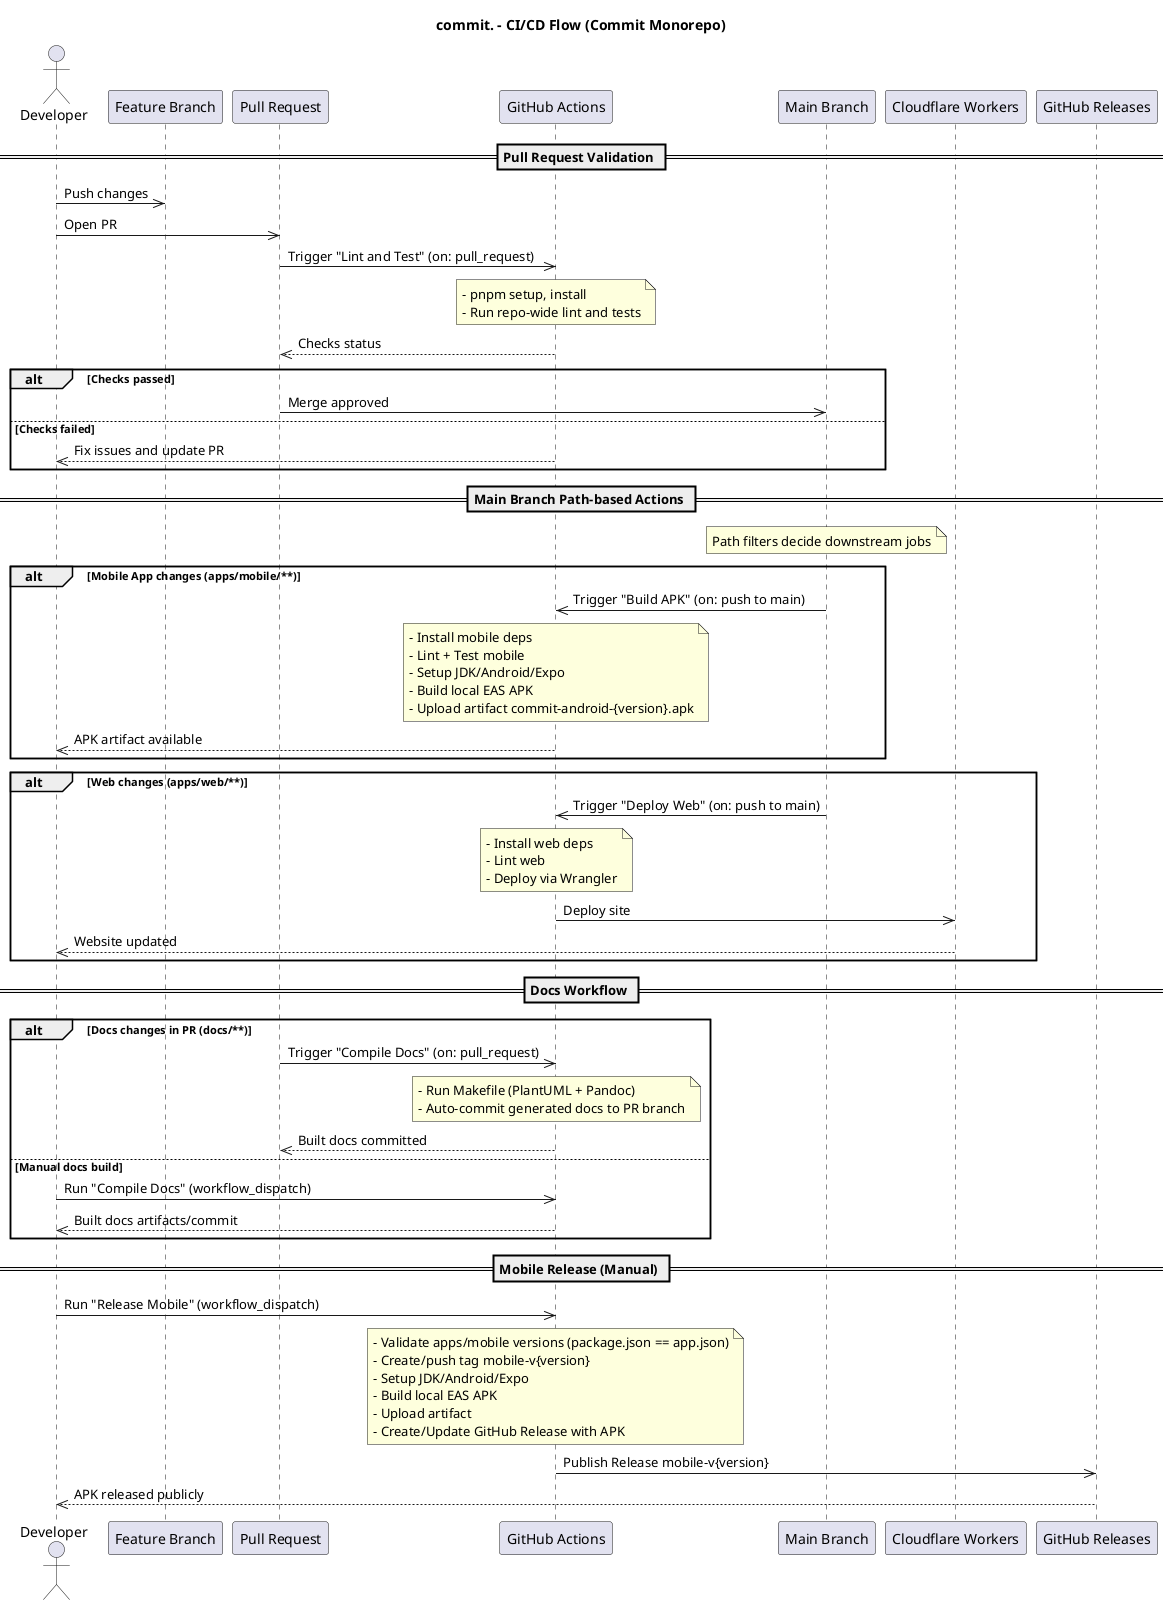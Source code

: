 @startuml cicd-flow
title commit. - CI/CD Flow (Commit Monorepo)

actor Dev as "Developer"
participant FB as "Feature Branch"
participant PR as "Pull Request"
participant GHA as "GitHub Actions"
participant Main as "Main Branch"
participant CF as "Cloudflare Workers"
participant GHR as "GitHub Releases"

== Pull Request Validation ==
Dev ->> FB: Push changes
Dev ->> PR: Open PR
PR ->> GHA: Trigger "Lint and Test" (on: pull_request)
note over GHA
  - pnpm setup, install
  - Run repo-wide lint and tests
end note
GHA -->> PR: Checks status

alt Checks passed
  PR ->> Main: Merge approved
else Checks failed
  GHA -->> Dev: Fix issues and update PR
end

== Main Branch Path-based Actions ==
note over Main: Path filters decide downstream jobs

alt Mobile App changes (apps/mobile/**)
  Main ->> GHA: Trigger "Build APK" (on: push to main)
  note over GHA
    - Install mobile deps
    - Lint + Test mobile
    - Setup JDK/Android/Expo
    - Build local EAS APK
    - Upload artifact commit-android-{version}.apk
  end note
  GHA -->> Dev: APK artifact available
end

alt Web changes (apps/web/**)
  Main ->> GHA: Trigger "Deploy Web" (on: push to main)
  note over GHA
    - Install web deps
    - Lint web
    - Deploy via Wrangler
  end note
  GHA ->> CF: Deploy site
  CF -->> Dev: Website updated
end

== Docs Workflow ==
alt Docs changes in PR (docs/**)
  PR ->> GHA: Trigger "Compile Docs" (on: pull_request)
  note over GHA
    - Run Makefile (PlantUML + Pandoc)
    - Auto-commit generated docs to PR branch
  end note
  GHA -->> PR: Built docs committed
else Manual docs build
  Dev ->> GHA: Run "Compile Docs" (workflow_dispatch)
  GHA -->> Dev: Built docs artifacts/commit
end

== Mobile Release (Manual) ==
Dev ->> GHA: Run "Release Mobile" (workflow_dispatch)
note over GHA
  - Validate apps/mobile versions (package.json == app.json)
  - Create/push tag mobile-v{version}
  - Setup JDK/Android/Expo
  - Build local EAS APK
  - Upload artifact
  - Create/Update GitHub Release with APK
end note
GHA ->> GHR: Publish Release mobile-v{version}
GHR -->> Dev: APK released publicly

@enduml


